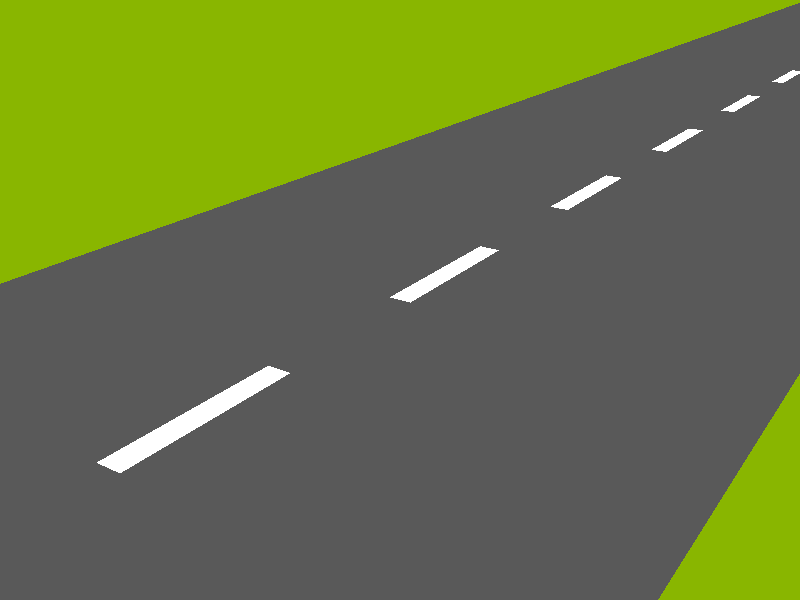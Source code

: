 // POV-Ray 3.6 / 3.7 Scene File "Moving_camera_1_.pov"
// author: Friedrich A. Lohmueller, Jan-2013
// email: Friedrich.Lohmueller_at_t-online.de
// homepage: http://www.f-lohmueller.de
//--------------------------------------------------------------------------
#version 3.6;
global_settings{ assumed_gamma 1.0 } 
#default{ finish{ ambient 0.1 diffuse 0.9 }}
//--------------------------------------------------------------------------
#include "colors.inc"
#include "textures.inc"
#include "glass.inc"
#include "metals.inc"
#include "golds.inc"
#include "stones.inc"
#include "woods.inc"
#include "shapes.inc"
#include "shapes2.inc"
#include "functions.inc"
#include "math.inc"
#include "transforms.inc"
//--------------------------------------------------------------------------------------------------------<<<<
//--------------------------------------------------------------------------------------------------------<<<<
//------------------------------------------------------------- Camera_Position, Camera_look_at, Camera_Angle
#declare Camera_Number = 1 ;
//---------------------------
#declare Rapport = 3.00; // in z+ 
#declare Move = Rapport*clock;  
//---------------------------
//---------------------------
//--------------------------------------------------------------------------------------------------------<<<<
//--------------------------------------------------------------------------------------------------------<<<<
#switch ( Camera_Number )
#case (0)
  #declare Camera_Position = < 0.00, 1.00, -5.00> ;  // front view
  #declare Camera_Look_At  = < 0.00, 1.00,  0.00> ;
  #declare Camera_Angle    =  65 ;
#break
#case (1)
  #declare Camera_Position = < 4.00, 3.00, -6.00+Move> ;  // diagonal view
  #declare Camera_Look_At  = < 0.00, 0.00,  0.00+Move> ;
  #declare Camera_Angle    =  45 ;
#break
#case (2)
  #declare Camera_Position = < 6.00, 1.00,  0.00> ;  // right side view
  #declare Camera_Look_At  = < 0.00, 1.00,  0.00> ;
  #declare Camera_Angle    =  65 ;
#break
#case (3)
  #declare Camera_Position = < 0.00,10.00, -0.001> ;  // top view
  #declare Camera_Look_At  = < 0.00, 1.00,  0.00 > ;
  #declare Camera_Angle    =  65 ;
#break
#else
  #declare Camera_Position = < 0.00, 1.00, -5.00> ;  // front view
  #declare Camera_Look_At  = < 0.00, 1.00,  0.00> ;
  #declare Camera_Angle    =  65 ;
#break
#end // of "#switch ( Camera_Number )" -----------------------------
//--------------------------------------------------------------------------------------------------------<<<<
//--------------------------------------------------------------------------------------------------------<<<<
camera{ location Camera_Position
        right    x*image_width/image_height
        angle    Camera_Angle
        look_at  Camera_Look_At
      }
//--------------------------------------------------------------------------------------------------------<<<<
//--------------------------------------------------------------------------------------------------------<<<<
// sun --------------------------------------------------------------
light_source{<1500,2500,-2500> color White*0.9}                       // sun light
light_source{ Camera_Position  color rgb<0.9,0.9,1>*0.1 shadowless }  // flash light

// sky --------------------------------------------------------------
plane{<0,1,0>,1 hollow
       texture{ pigment{ bozo turbulence 0.92
                         color_map { [0.00 rgb <0.20, 0.20, 1.0>*0.9]
                                     [0.50 rgb <0.20, 0.20, 1.0>*0.9]
                                     [0.70 rgb <1,1,1>]
                                     [0.85 rgb <0.25,0.25,0.25>]
                                     [1.0 rgb <0.5,0.5,0.5>]}
                        scale<1,1,1.5>*2.5  translate< 0,0,0>
                       }
                finish {ambient 1 diffuse 0} }
       scale 10000}
// fog on the ground -------------------------------------------------
fog { fog_type   2
      distance   500 
      color      White
      fog_offset 0.1
      fog_alt    3.5
      turbulence 1.8
     }
// ground ------------------------------------------------------------
plane { <0,1,0>, 0
        texture{ pigment{ color rgb<0.35,0.65,0.0>*0.72 }
	         normal { bumps 0.75 scale 0.015 }
                 finish { phong 0.1 }
               } // end of texture
      } // end of plane
//--------------------------------------------------------------------------
//---------------------------- objects in scene ----------------------------
//--------------------------------------------------------------------------

// street 
union{ 
 // asphalt 
 box{ <-3.00, 0.00,-500>,< 3.00, 0.0005, 500>   
      texture{ pigment{ color rgb<1,1,1>*0.1}
               normal { bumps 0.5 scale 0.005}
               finish { phong 0.5}
             } // end of texture
    }// end box
 
 // street center lines 
 union{ //---------------------------------------
 #local Nr = -500;   // start
 #local EndNr = 500; // end
 #while (Nr< EndNr) 

 box{ <-0.1, 0.00, 0>,< 0.1, 0.0015, 1.50>   
      texture{ pigment{ color rgb<1,1,1>*1.1}
               finish { phong 0.5}
             } // end of texture
      translate<0,0,Nr*3.00>} 

 #local Nr = Nr + 1;  // next Nr
 #end // --------------- end of loop 
 }// end center lines
rotate<0,0,0> 
translate<0,0,0>
} // end of union -----------------------------


//--------------------------------------------------------------------------
//--------------------------------------------------------------------------



